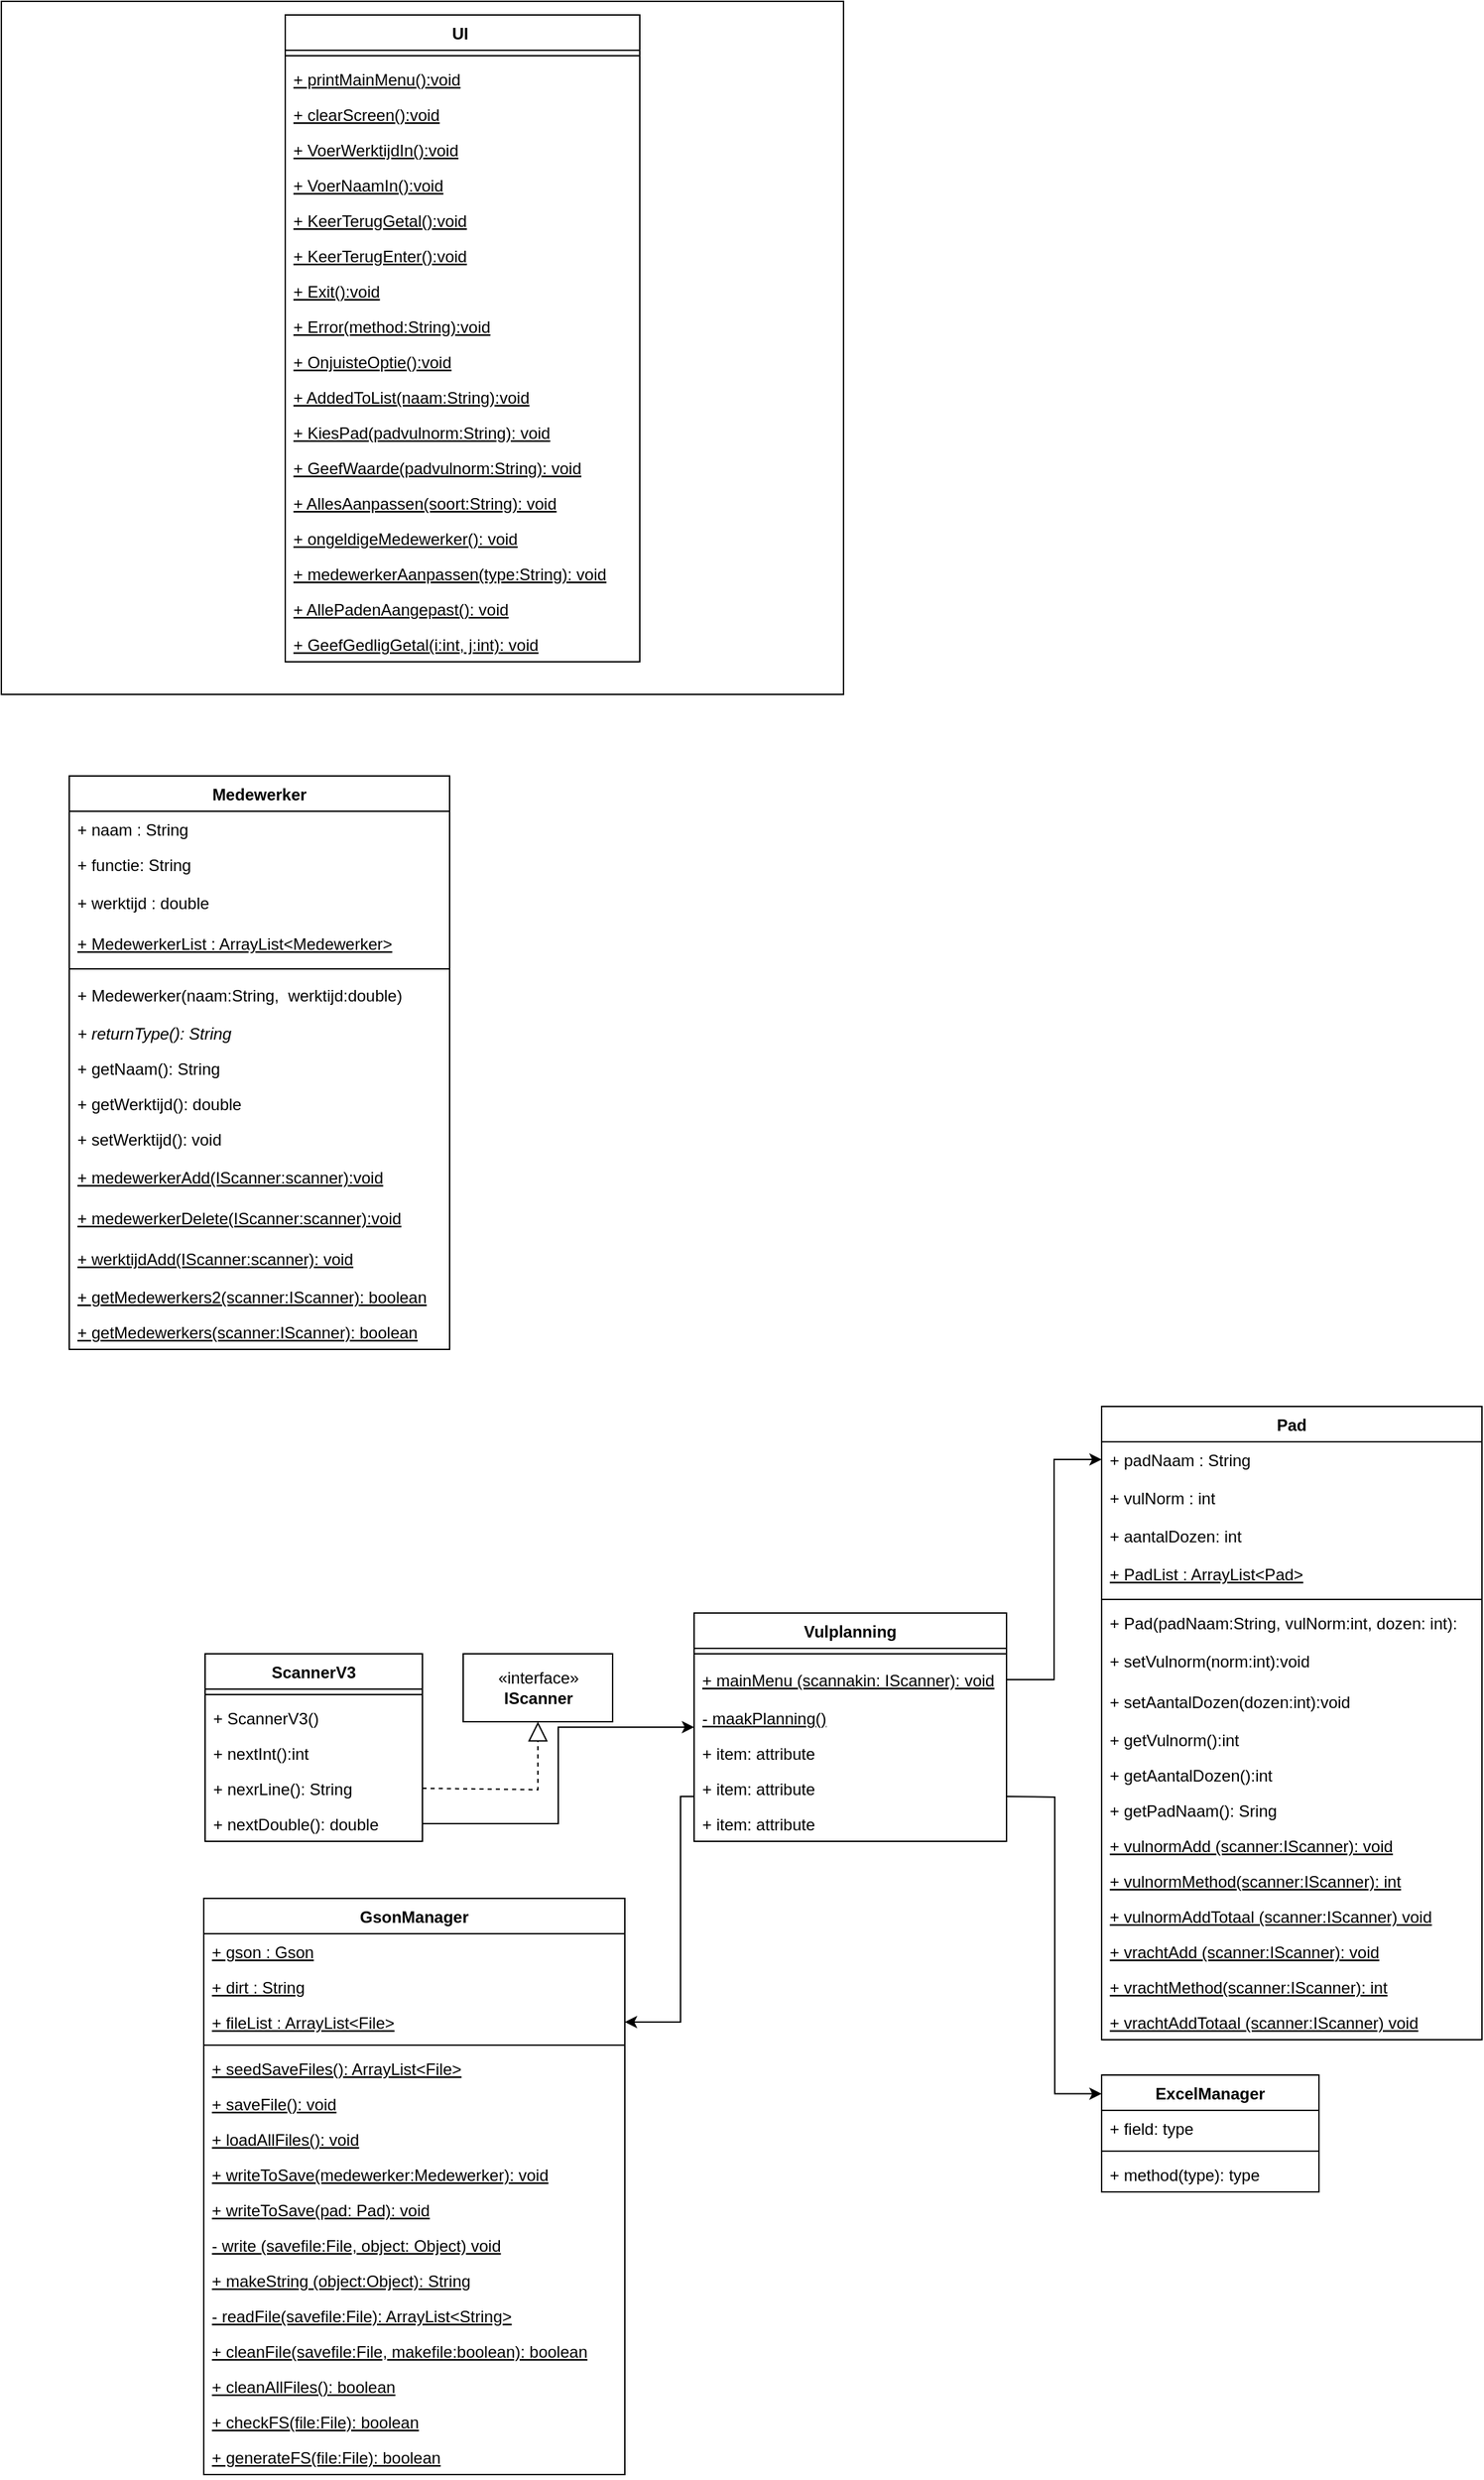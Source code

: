 <mxfile version="18.1.3" type="github">
  <diagram id="AhoOyRfpjSzVgz1KVlbD" name="Page-1">
    <mxGraphModel dx="2076" dy="2311" grid="1" gridSize="10" guides="1" tooltips="1" connect="1" arrows="1" fold="1" page="1" pageScale="1" pageWidth="827" pageHeight="1169" math="0" shadow="0">
      <root>
        <mxCell id="0" />
        <mxCell id="1" parent="0" />
        <mxCell id="__9yuRP-fzGLFlrZsTFt-1" value="" style="rounded=0;whiteSpace=wrap;html=1;" parent="1" vertex="1">
          <mxGeometry x="110" y="-570" width="620" height="510" as="geometry" />
        </mxCell>
        <mxCell id="661s9q2leMzbjNVrgtod-12" value="Medewerker" style="swimlane;fontStyle=1;align=center;verticalAlign=top;childLayout=stackLayout;horizontal=1;startSize=26;horizontalStack=0;resizeParent=1;resizeParentMax=0;resizeLast=0;collapsible=1;marginBottom=0;" parent="1" vertex="1">
          <mxGeometry x="160" width="280" height="422" as="geometry" />
        </mxCell>
        <mxCell id="661s9q2leMzbjNVrgtod-13" value="+ naam : String" style="text;strokeColor=none;fillColor=none;align=left;verticalAlign=top;spacingLeft=4;spacingRight=4;overflow=hidden;rotatable=0;points=[[0,0.5],[1,0.5]];portConstraint=eastwest;" parent="661s9q2leMzbjNVrgtod-12" vertex="1">
          <mxGeometry y="26" width="280" height="26" as="geometry" />
        </mxCell>
        <mxCell id="TLs-lXLDCJOkdMtfVotr-18" value="+ functie: String" style="text;strokeColor=none;fillColor=none;align=left;verticalAlign=top;spacingLeft=4;spacingRight=4;overflow=hidden;rotatable=0;points=[[0,0.5],[1,0.5]];portConstraint=eastwest;" vertex="1" parent="661s9q2leMzbjNVrgtod-12">
          <mxGeometry y="52" width="280" height="26" as="geometry" />
        </mxCell>
        <mxCell id="661s9q2leMzbjNVrgtod-17" value="+ werktijd : double" style="text;strokeColor=none;fillColor=none;align=left;verticalAlign=middle;spacingLeft=4;spacingRight=4;overflow=hidden;points=[[0,0.5],[1,0.5]];portConstraint=eastwest;rotatable=0;" parent="661s9q2leMzbjNVrgtod-12" vertex="1">
          <mxGeometry y="78" width="280" height="30" as="geometry" />
        </mxCell>
        <mxCell id="ZLoAa2ifPKY62TLdq6CC-11" value="+ MedewerkerList : ArrayList&lt;Medewerker&gt;" style="text;strokeColor=none;fillColor=none;align=left;verticalAlign=middle;spacingLeft=4;spacingRight=4;overflow=hidden;points=[[0,0.5],[1,0.5]];portConstraint=eastwest;rotatable=0;fontStyle=4" parent="661s9q2leMzbjNVrgtod-12" vertex="1">
          <mxGeometry y="108" width="280" height="30" as="geometry" />
        </mxCell>
        <mxCell id="661s9q2leMzbjNVrgtod-14" value="" style="line;strokeWidth=1;fillColor=none;align=left;verticalAlign=middle;spacingTop=-1;spacingLeft=3;spacingRight=3;rotatable=0;labelPosition=right;points=[];portConstraint=eastwest;" parent="661s9q2leMzbjNVrgtod-12" vertex="1">
          <mxGeometry y="138" width="280" height="8" as="geometry" />
        </mxCell>
        <mxCell id="ZLoAa2ifPKY62TLdq6CC-5" value="+ Medewerker(naam:String,  werktijd:double)" style="text;strokeColor=none;fillColor=none;align=left;verticalAlign=middle;spacingLeft=4;spacingRight=4;overflow=hidden;points=[[0,0.5],[1,0.5]];portConstraint=eastwest;rotatable=0;" parent="661s9q2leMzbjNVrgtod-12" vertex="1">
          <mxGeometry y="146" width="280" height="30" as="geometry" />
        </mxCell>
        <mxCell id="TLs-lXLDCJOkdMtfVotr-37" value="+ returnType(): String" style="text;strokeColor=none;fillColor=none;align=left;verticalAlign=top;spacingLeft=4;spacingRight=4;overflow=hidden;rotatable=0;points=[[0,0.5],[1,0.5]];portConstraint=eastwest;fontStyle=2" vertex="1" parent="661s9q2leMzbjNVrgtod-12">
          <mxGeometry y="176" width="280" height="26" as="geometry" />
        </mxCell>
        <mxCell id="5AESGajCTUoISLtjF9Mg-14" value="+ getNaam(): String" style="text;strokeColor=none;fillColor=none;align=left;verticalAlign=top;spacingLeft=4;spacingRight=4;overflow=hidden;rotatable=0;points=[[0,0.5],[1,0.5]];portConstraint=eastwest;" parent="661s9q2leMzbjNVrgtod-12" vertex="1">
          <mxGeometry y="202" width="280" height="26" as="geometry" />
        </mxCell>
        <mxCell id="__9yuRP-fzGLFlrZsTFt-19" value="+ getWerktijd(): double" style="text;strokeColor=none;fillColor=none;align=left;verticalAlign=top;spacingLeft=4;spacingRight=4;overflow=hidden;rotatable=0;points=[[0,0.5],[1,0.5]];portConstraint=eastwest;" parent="661s9q2leMzbjNVrgtod-12" vertex="1">
          <mxGeometry y="228" width="280" height="26" as="geometry" />
        </mxCell>
        <mxCell id="__9yuRP-fzGLFlrZsTFt-20" value="+ setWerktijd(): void" style="text;strokeColor=none;fillColor=none;align=left;verticalAlign=top;spacingLeft=4;spacingRight=4;overflow=hidden;rotatable=0;points=[[0,0.5],[1,0.5]];portConstraint=eastwest;" parent="661s9q2leMzbjNVrgtod-12" vertex="1">
          <mxGeometry y="254" width="280" height="26" as="geometry" />
        </mxCell>
        <mxCell id="ZLoAa2ifPKY62TLdq6CC-9" value="+ medewerkerAdd(IScanner:scanner):void" style="text;strokeColor=none;fillColor=none;align=left;verticalAlign=middle;spacingLeft=4;spacingRight=4;overflow=hidden;points=[[0,0.5],[1,0.5]];portConstraint=eastwest;rotatable=0;fontStyle=4" parent="661s9q2leMzbjNVrgtod-12" vertex="1">
          <mxGeometry y="280" width="280" height="30" as="geometry" />
        </mxCell>
        <mxCell id="ZLoAa2ifPKY62TLdq6CC-10" value="+ medewerkerDelete(IScanner:scanner):void" style="text;strokeColor=none;fillColor=none;align=left;verticalAlign=middle;spacingLeft=4;spacingRight=4;overflow=hidden;points=[[0,0.5],[1,0.5]];portConstraint=eastwest;rotatable=0;fontStyle=4" parent="661s9q2leMzbjNVrgtod-12" vertex="1">
          <mxGeometry y="310" width="280" height="30" as="geometry" />
        </mxCell>
        <mxCell id="FoXBIZG9Wy2RnL4n5wdc-11" value="+ werktijdAdd(IScanner:scanner): void" style="text;strokeColor=none;fillColor=none;align=left;verticalAlign=middle;spacingLeft=4;spacingRight=4;overflow=hidden;points=[[0,0.5],[1,0.5]];portConstraint=eastwest;rotatable=0;fontStyle=4" parent="661s9q2leMzbjNVrgtod-12" vertex="1">
          <mxGeometry y="340" width="280" height="30" as="geometry" />
        </mxCell>
        <mxCell id="__9yuRP-fzGLFlrZsTFt-21" value="+ getMedewerkers2(scanner:IScanner): boolean" style="text;strokeColor=none;fillColor=none;align=left;verticalAlign=top;spacingLeft=4;spacingRight=4;overflow=hidden;rotatable=0;points=[[0,0.5],[1,0.5]];portConstraint=eastwest;fontStyle=4" parent="661s9q2leMzbjNVrgtod-12" vertex="1">
          <mxGeometry y="370" width="280" height="26" as="geometry" />
        </mxCell>
        <mxCell id="5AESGajCTUoISLtjF9Mg-15" value="+ getMedewerkers(scanner:IScanner): boolean" style="text;strokeColor=none;fillColor=none;align=left;verticalAlign=top;spacingLeft=4;spacingRight=4;overflow=hidden;rotatable=0;points=[[0,0.5],[1,0.5]];portConstraint=eastwest;fontStyle=4" parent="661s9q2leMzbjNVrgtod-12" vertex="1">
          <mxGeometry y="396" width="280" height="26" as="geometry" />
        </mxCell>
        <mxCell id="WQanXxK9wSyTt6e2amy3-7" value="Pad" style="swimlane;fontStyle=1;align=center;verticalAlign=top;childLayout=stackLayout;horizontal=1;startSize=26;horizontalStack=0;resizeParent=1;resizeParentMax=0;resizeLast=0;collapsible=1;marginBottom=0;" parent="1" vertex="1">
          <mxGeometry x="920" y="464" width="280" height="466" as="geometry" />
        </mxCell>
        <mxCell id="WQanXxK9wSyTt6e2amy3-8" value="+ padNaam : String" style="text;strokeColor=none;fillColor=none;align=left;verticalAlign=top;spacingLeft=4;spacingRight=4;overflow=hidden;rotatable=0;points=[[0,0.5],[1,0.5]];portConstraint=eastwest;" parent="WQanXxK9wSyTt6e2amy3-7" vertex="1">
          <mxGeometry y="26" width="280" height="26" as="geometry" />
        </mxCell>
        <mxCell id="WQanXxK9wSyTt6e2amy3-13" value="+ vulNorm : int" style="text;strokeColor=none;fillColor=none;align=left;verticalAlign=middle;spacingLeft=4;spacingRight=4;overflow=hidden;points=[[0,0.5],[1,0.5]];portConstraint=eastwest;rotatable=0;" parent="WQanXxK9wSyTt6e2amy3-7" vertex="1">
          <mxGeometry y="52" width="280" height="30" as="geometry" />
        </mxCell>
        <mxCell id="5AESGajCTUoISLtjF9Mg-16" value="+ aantalDozen: int" style="text;strokeColor=none;fillColor=none;align=left;verticalAlign=top;spacingLeft=4;spacingRight=4;overflow=hidden;rotatable=0;points=[[0,0.5],[1,0.5]];portConstraint=eastwest;" parent="WQanXxK9wSyTt6e2amy3-7" vertex="1">
          <mxGeometry y="82" width="280" height="26" as="geometry" />
        </mxCell>
        <mxCell id="WQanXxK9wSyTt6e2amy3-14" value="+ PadList : ArrayList&lt;Pad&gt;" style="text;strokeColor=none;fillColor=none;align=left;verticalAlign=middle;spacingLeft=4;spacingRight=4;overflow=hidden;points=[[0,0.5],[1,0.5]];portConstraint=eastwest;rotatable=0;fontStyle=4" parent="WQanXxK9wSyTt6e2amy3-7" vertex="1">
          <mxGeometry y="108" width="280" height="30" as="geometry" />
        </mxCell>
        <mxCell id="WQanXxK9wSyTt6e2amy3-11" value="" style="line;strokeWidth=1;fillColor=none;align=left;verticalAlign=middle;spacingTop=-1;spacingLeft=3;spacingRight=3;rotatable=0;labelPosition=right;points=[];portConstraint=eastwest;" parent="WQanXxK9wSyTt6e2amy3-7" vertex="1">
          <mxGeometry y="138" width="280" height="8" as="geometry" />
        </mxCell>
        <mxCell id="WQanXxK9wSyTt6e2amy3-12" value="+ Pad(padNaam:String, vulNorm:int, dozen: int):" style="text;strokeColor=none;fillColor=none;align=left;verticalAlign=top;spacingLeft=4;spacingRight=4;overflow=hidden;rotatable=0;points=[[0,0.5],[1,0.5]];portConstraint=eastwest;" parent="WQanXxK9wSyTt6e2amy3-7" vertex="1">
          <mxGeometry y="146" width="280" height="26" as="geometry" />
        </mxCell>
        <mxCell id="FoXBIZG9Wy2RnL4n5wdc-40" value="+ setVulnorm(norm:int):void " style="text;strokeColor=none;fillColor=none;align=left;verticalAlign=middle;spacingLeft=4;spacingRight=4;overflow=hidden;points=[[0,0.5],[1,0.5]];portConstraint=eastwest;rotatable=0;" parent="WQanXxK9wSyTt6e2amy3-7" vertex="1">
          <mxGeometry y="172" width="280" height="30" as="geometry" />
        </mxCell>
        <mxCell id="FoXBIZG9Wy2RnL4n5wdc-12" value="+ setAantalDozen(dozen:int):void" style="text;strokeColor=none;fillColor=none;align=left;verticalAlign=middle;spacingLeft=4;spacingRight=4;overflow=hidden;points=[[0,0.5],[1,0.5]];portConstraint=eastwest;rotatable=0;" parent="WQanXxK9wSyTt6e2amy3-7" vertex="1">
          <mxGeometry y="202" width="280" height="30" as="geometry" />
        </mxCell>
        <mxCell id="5AESGajCTUoISLtjF9Mg-19" value="+ getVulnorm():int" style="text;strokeColor=none;fillColor=none;align=left;verticalAlign=top;spacingLeft=4;spacingRight=4;overflow=hidden;rotatable=0;points=[[0,0.5],[1,0.5]];portConstraint=eastwest;" parent="WQanXxK9wSyTt6e2amy3-7" vertex="1">
          <mxGeometry y="232" width="280" height="26" as="geometry" />
        </mxCell>
        <mxCell id="5AESGajCTUoISLtjF9Mg-20" value="+ getAantalDozen():int" style="text;strokeColor=none;fillColor=none;align=left;verticalAlign=top;spacingLeft=4;spacingRight=4;overflow=hidden;rotatable=0;points=[[0,0.5],[1,0.5]];portConstraint=eastwest;" parent="WQanXxK9wSyTt6e2amy3-7" vertex="1">
          <mxGeometry y="258" width="280" height="26" as="geometry" />
        </mxCell>
        <mxCell id="__9yuRP-fzGLFlrZsTFt-9" value="+ getPadNaam(): Sring" style="text;strokeColor=none;fillColor=none;align=left;verticalAlign=top;spacingLeft=4;spacingRight=4;overflow=hidden;rotatable=0;points=[[0,0.5],[1,0.5]];portConstraint=eastwest;" parent="WQanXxK9wSyTt6e2amy3-7" vertex="1">
          <mxGeometry y="284" width="280" height="26" as="geometry" />
        </mxCell>
        <mxCell id="__9yuRP-fzGLFlrZsTFt-10" value="+ vulnormAdd (scanner:IScanner): void" style="text;strokeColor=none;fillColor=none;align=left;verticalAlign=top;spacingLeft=4;spacingRight=4;overflow=hidden;rotatable=0;points=[[0,0.5],[1,0.5]];portConstraint=eastwest;fontStyle=4" parent="WQanXxK9wSyTt6e2amy3-7" vertex="1">
          <mxGeometry y="310" width="280" height="26" as="geometry" />
        </mxCell>
        <mxCell id="__9yuRP-fzGLFlrZsTFt-12" value="+ vulnormMethod(scanner:IScanner): int" style="text;strokeColor=none;fillColor=none;align=left;verticalAlign=top;spacingLeft=4;spacingRight=4;overflow=hidden;rotatable=0;points=[[0,0.5],[1,0.5]];portConstraint=eastwest;fontStyle=4" parent="WQanXxK9wSyTt6e2amy3-7" vertex="1">
          <mxGeometry y="336" width="280" height="26" as="geometry" />
        </mxCell>
        <mxCell id="__9yuRP-fzGLFlrZsTFt-15" value="+ vulnormAddTotaal (scanner:IScanner) void" style="text;strokeColor=none;fillColor=none;align=left;verticalAlign=top;spacingLeft=4;spacingRight=4;overflow=hidden;rotatable=0;points=[[0,0.5],[1,0.5]];portConstraint=eastwest;fontStyle=4" parent="WQanXxK9wSyTt6e2amy3-7" vertex="1">
          <mxGeometry y="362" width="280" height="26" as="geometry" />
        </mxCell>
        <mxCell id="__9yuRP-fzGLFlrZsTFt-16" value="+ vrachtAdd (scanner:IScanner): void" style="text;strokeColor=none;fillColor=none;align=left;verticalAlign=top;spacingLeft=4;spacingRight=4;overflow=hidden;rotatable=0;points=[[0,0.5],[1,0.5]];portConstraint=eastwest;fontStyle=4" parent="WQanXxK9wSyTt6e2amy3-7" vertex="1">
          <mxGeometry y="388" width="280" height="26" as="geometry" />
        </mxCell>
        <mxCell id="__9yuRP-fzGLFlrZsTFt-17" value="+ vrachtMethod(scanner:IScanner): int" style="text;strokeColor=none;fillColor=none;align=left;verticalAlign=top;spacingLeft=4;spacingRight=4;overflow=hidden;rotatable=0;points=[[0,0.5],[1,0.5]];portConstraint=eastwest;fontStyle=4" parent="WQanXxK9wSyTt6e2amy3-7" vertex="1">
          <mxGeometry y="414" width="280" height="26" as="geometry" />
        </mxCell>
        <mxCell id="__9yuRP-fzGLFlrZsTFt-18" value="+ vrachtAddTotaal (scanner:IScanner) void" style="text;strokeColor=none;fillColor=none;align=left;verticalAlign=top;spacingLeft=4;spacingRight=4;overflow=hidden;rotatable=0;points=[[0,0.5],[1,0.5]];portConstraint=eastwest;fontStyle=4" parent="WQanXxK9wSyTt6e2amy3-7" vertex="1">
          <mxGeometry y="440" width="280" height="26" as="geometry" />
        </mxCell>
        <mxCell id="ZLoAa2ifPKY62TLdq6CC-1" value="Vulplanning" style="swimlane;fontStyle=1;align=center;verticalAlign=top;childLayout=stackLayout;horizontal=1;startSize=26;horizontalStack=0;resizeParent=1;resizeParentMax=0;resizeLast=0;collapsible=1;marginBottom=0;" parent="1" vertex="1">
          <mxGeometry x="620" y="616" width="230" height="168" as="geometry">
            <mxRectangle x="610" y="50" width="80" height="26" as="alternateBounds" />
          </mxGeometry>
        </mxCell>
        <mxCell id="ZLoAa2ifPKY62TLdq6CC-3" value="" style="line;strokeWidth=1;fillColor=none;align=left;verticalAlign=middle;spacingTop=-1;spacingLeft=3;spacingRight=3;rotatable=0;labelPosition=right;points=[];portConstraint=eastwest;" parent="ZLoAa2ifPKY62TLdq6CC-1" vertex="1">
          <mxGeometry y="26" width="230" height="8" as="geometry" />
        </mxCell>
        <mxCell id="FoXBIZG9Wy2RnL4n5wdc-6" value="+ mainMenu (scannakin: IScanner): void" style="text;strokeColor=none;fillColor=none;align=left;verticalAlign=middle;spacingLeft=4;spacingRight=4;overflow=hidden;points=[[0,0.5],[1,0.5]];portConstraint=eastwest;rotatable=0;fontStyle=4" parent="ZLoAa2ifPKY62TLdq6CC-1" vertex="1">
          <mxGeometry y="34" width="230" height="30" as="geometry" />
        </mxCell>
        <mxCell id="ZLoAa2ifPKY62TLdq6CC-4" value="- maakPlanning()&#xa;" style="text;strokeColor=none;fillColor=none;align=left;verticalAlign=top;spacingLeft=4;spacingRight=4;overflow=hidden;rotatable=0;points=[[0,0.5],[1,0.5]];portConstraint=eastwest;fontStyle=4" parent="ZLoAa2ifPKY62TLdq6CC-1" vertex="1">
          <mxGeometry y="64" width="230" height="26" as="geometry" />
        </mxCell>
        <mxCell id="89FNO7jOxktKiPvnrG0S-1" value="+ item: attribute" style="text;strokeColor=none;fillColor=none;align=left;verticalAlign=top;spacingLeft=4;spacingRight=4;overflow=hidden;rotatable=0;points=[[0,0.5],[1,0.5]];portConstraint=eastwest;" parent="ZLoAa2ifPKY62TLdq6CC-1" vertex="1">
          <mxGeometry y="90" width="230" height="26" as="geometry" />
        </mxCell>
        <mxCell id="89FNO7jOxktKiPvnrG0S-2" value="+ item: attribute" style="text;strokeColor=none;fillColor=none;align=left;verticalAlign=top;spacingLeft=4;spacingRight=4;overflow=hidden;rotatable=0;points=[[0,0.5],[1,0.5]];portConstraint=eastwest;" parent="ZLoAa2ifPKY62TLdq6CC-1" vertex="1">
          <mxGeometry y="116" width="230" height="26" as="geometry" />
        </mxCell>
        <mxCell id="89FNO7jOxktKiPvnrG0S-3" value="+ item: attribute" style="text;strokeColor=none;fillColor=none;align=left;verticalAlign=top;spacingLeft=4;spacingRight=4;overflow=hidden;rotatable=0;points=[[0,0.5],[1,0.5]];portConstraint=eastwest;" parent="ZLoAa2ifPKY62TLdq6CC-1" vertex="1">
          <mxGeometry y="142" width="230" height="26" as="geometry" />
        </mxCell>
        <mxCell id="5AESGajCTUoISLtjF9Mg-9" value="«interface»&lt;br&gt;&lt;b&gt;IScanner&lt;/b&gt;" style="html=1;" parent="1" vertex="1">
          <mxGeometry x="450" y="646" width="110" height="50" as="geometry" />
        </mxCell>
        <mxCell id="5AESGajCTUoISLtjF9Mg-10" value="ScannerV3" style="swimlane;fontStyle=1;align=center;verticalAlign=top;childLayout=stackLayout;horizontal=1;startSize=26;horizontalStack=0;resizeParent=1;resizeParentMax=0;resizeLast=0;collapsible=1;marginBottom=0;" parent="1" vertex="1">
          <mxGeometry x="260" y="646" width="160" height="138" as="geometry" />
        </mxCell>
        <mxCell id="5AESGajCTUoISLtjF9Mg-12" value="" style="line;strokeWidth=1;fillColor=none;align=left;verticalAlign=middle;spacingTop=-1;spacingLeft=3;spacingRight=3;rotatable=0;labelPosition=right;points=[];portConstraint=eastwest;" parent="5AESGajCTUoISLtjF9Mg-10" vertex="1">
          <mxGeometry y="26" width="160" height="8" as="geometry" />
        </mxCell>
        <mxCell id="5AESGajCTUoISLtjF9Mg-13" value="+ ScannerV3()" style="text;strokeColor=none;fillColor=none;align=left;verticalAlign=top;spacingLeft=4;spacingRight=4;overflow=hidden;rotatable=0;points=[[0,0.5],[1,0.5]];portConstraint=eastwest;" parent="5AESGajCTUoISLtjF9Mg-10" vertex="1">
          <mxGeometry y="34" width="160" height="26" as="geometry" />
        </mxCell>
        <mxCell id="5AESGajCTUoISLtjF9Mg-23" value="+ nextInt():int" style="text;strokeColor=none;fillColor=none;align=left;verticalAlign=top;spacingLeft=4;spacingRight=4;overflow=hidden;rotatable=0;points=[[0,0.5],[1,0.5]];portConstraint=eastwest;" parent="5AESGajCTUoISLtjF9Mg-10" vertex="1">
          <mxGeometry y="60" width="160" height="26" as="geometry" />
        </mxCell>
        <mxCell id="5AESGajCTUoISLtjF9Mg-24" value="+ nexrLine(): String" style="text;strokeColor=none;fillColor=none;align=left;verticalAlign=top;spacingLeft=4;spacingRight=4;overflow=hidden;rotatable=0;points=[[0,0.5],[1,0.5]];portConstraint=eastwest;" parent="5AESGajCTUoISLtjF9Mg-10" vertex="1">
          <mxGeometry y="86" width="160" height="26" as="geometry" />
        </mxCell>
        <mxCell id="5AESGajCTUoISLtjF9Mg-26" value="+ nextDouble(): double" style="text;strokeColor=none;fillColor=none;align=left;verticalAlign=top;spacingLeft=4;spacingRight=4;overflow=hidden;rotatable=0;points=[[0,0.5],[1,0.5]];portConstraint=eastwest;" parent="5AESGajCTUoISLtjF9Mg-10" vertex="1">
          <mxGeometry y="112" width="160" height="26" as="geometry" />
        </mxCell>
        <mxCell id="5AESGajCTUoISLtjF9Mg-25" value="" style="endArrow=block;dashed=1;endFill=0;endSize=12;html=1;rounded=0;entryX=0.5;entryY=1;entryDx=0;entryDy=0;exitX=1;exitY=0.5;exitDx=0;exitDy=0;" parent="1" source="5AESGajCTUoISLtjF9Mg-24" target="5AESGajCTUoISLtjF9Mg-9" edge="1">
          <mxGeometry width="160" relative="1" as="geometry">
            <mxPoint x="320" y="846" as="sourcePoint" />
            <mxPoint x="480" y="846" as="targetPoint" />
            <Array as="points">
              <mxPoint x="505" y="746" />
            </Array>
          </mxGeometry>
        </mxCell>
        <mxCell id="5AESGajCTUoISLtjF9Mg-27" value="UI " style="swimlane;fontStyle=1;align=center;verticalAlign=top;childLayout=stackLayout;horizontal=1;startSize=26;horizontalStack=0;resizeParent=1;resizeParentMax=0;resizeLast=0;collapsible=1;marginBottom=0;" parent="1" vertex="1">
          <mxGeometry x="319" y="-560" width="261" height="476" as="geometry" />
        </mxCell>
        <mxCell id="5AESGajCTUoISLtjF9Mg-29" value="" style="line;strokeWidth=1;fillColor=none;align=left;verticalAlign=middle;spacingTop=-1;spacingLeft=3;spacingRight=3;rotatable=0;labelPosition=right;points=[];portConstraint=eastwest;" parent="5AESGajCTUoISLtjF9Mg-27" vertex="1">
          <mxGeometry y="26" width="261" height="8" as="geometry" />
        </mxCell>
        <mxCell id="5AESGajCTUoISLtjF9Mg-31" value="+ printMainMenu():void" style="text;strokeColor=none;fillColor=none;align=left;verticalAlign=top;spacingLeft=4;spacingRight=4;overflow=hidden;rotatable=0;points=[[0,0.5],[1,0.5]];portConstraint=eastwest;fontStyle=4" parent="5AESGajCTUoISLtjF9Mg-27" vertex="1">
          <mxGeometry y="34" width="261" height="26" as="geometry" />
        </mxCell>
        <mxCell id="5AESGajCTUoISLtjF9Mg-32" value="+ clearScreen():void" style="text;strokeColor=none;fillColor=none;align=left;verticalAlign=top;spacingLeft=4;spacingRight=4;overflow=hidden;rotatable=0;points=[[0,0.5],[1,0.5]];portConstraint=eastwest;fontStyle=4" parent="5AESGajCTUoISLtjF9Mg-27" vertex="1">
          <mxGeometry y="60" width="261" height="26" as="geometry" />
        </mxCell>
        <mxCell id="5AESGajCTUoISLtjF9Mg-33" value="+ VoerWerktijdIn():void" style="text;strokeColor=none;fillColor=none;align=left;verticalAlign=top;spacingLeft=4;spacingRight=4;overflow=hidden;rotatable=0;points=[[0,0.5],[1,0.5]];portConstraint=eastwest;fontStyle=4" parent="5AESGajCTUoISLtjF9Mg-27" vertex="1">
          <mxGeometry y="86" width="261" height="26" as="geometry" />
        </mxCell>
        <mxCell id="5AESGajCTUoISLtjF9Mg-34" value="+ VoerNaamIn():void" style="text;strokeColor=none;fillColor=none;align=left;verticalAlign=top;spacingLeft=4;spacingRight=4;overflow=hidden;rotatable=0;points=[[0,0.5],[1,0.5]];portConstraint=eastwest;fontStyle=4" parent="5AESGajCTUoISLtjF9Mg-27" vertex="1">
          <mxGeometry y="112" width="261" height="26" as="geometry" />
        </mxCell>
        <mxCell id="5AESGajCTUoISLtjF9Mg-35" value="+ KeerTerugGetal():void" style="text;strokeColor=none;fillColor=none;align=left;verticalAlign=top;spacingLeft=4;spacingRight=4;overflow=hidden;rotatable=0;points=[[0,0.5],[1,0.5]];portConstraint=eastwest;fontStyle=4" parent="5AESGajCTUoISLtjF9Mg-27" vertex="1">
          <mxGeometry y="138" width="261" height="26" as="geometry" />
        </mxCell>
        <mxCell id="5AESGajCTUoISLtjF9Mg-36" value="+ KeerTerugEnter():void" style="text;strokeColor=none;fillColor=none;align=left;verticalAlign=top;spacingLeft=4;spacingRight=4;overflow=hidden;rotatable=0;points=[[0,0.5],[1,0.5]];portConstraint=eastwest;fontStyle=4" parent="5AESGajCTUoISLtjF9Mg-27" vertex="1">
          <mxGeometry y="164" width="261" height="26" as="geometry" />
        </mxCell>
        <mxCell id="5AESGajCTUoISLtjF9Mg-37" value="+ Exit():void" style="text;strokeColor=none;fillColor=none;align=left;verticalAlign=top;spacingLeft=4;spacingRight=4;overflow=hidden;rotatable=0;points=[[0,0.5],[1,0.5]];portConstraint=eastwest;fontStyle=4" parent="5AESGajCTUoISLtjF9Mg-27" vertex="1">
          <mxGeometry y="190" width="261" height="26" as="geometry" />
        </mxCell>
        <mxCell id="5AESGajCTUoISLtjF9Mg-38" value="+ Error(method:String):void" style="text;strokeColor=none;fillColor=none;align=left;verticalAlign=top;spacingLeft=4;spacingRight=4;overflow=hidden;rotatable=0;points=[[0,0.5],[1,0.5]];portConstraint=eastwest;fontStyle=4" parent="5AESGajCTUoISLtjF9Mg-27" vertex="1">
          <mxGeometry y="216" width="261" height="26" as="geometry" />
        </mxCell>
        <mxCell id="5AESGajCTUoISLtjF9Mg-39" value="+ OnjuisteOptie():void" style="text;strokeColor=none;fillColor=none;align=left;verticalAlign=top;spacingLeft=4;spacingRight=4;overflow=hidden;rotatable=0;points=[[0,0.5],[1,0.5]];portConstraint=eastwest;fontStyle=4" parent="5AESGajCTUoISLtjF9Mg-27" vertex="1">
          <mxGeometry y="242" width="261" height="26" as="geometry" />
        </mxCell>
        <mxCell id="5AESGajCTUoISLtjF9Mg-43" value="+ AddedToList(naam:String):void" style="text;strokeColor=none;fillColor=none;align=left;verticalAlign=top;spacingLeft=4;spacingRight=4;overflow=hidden;rotatable=0;points=[[0,0.5],[1,0.5]];portConstraint=eastwest;fontStyle=4" parent="5AESGajCTUoISLtjF9Mg-27" vertex="1">
          <mxGeometry y="268" width="261" height="26" as="geometry" />
        </mxCell>
        <mxCell id="__9yuRP-fzGLFlrZsTFt-23" value="+ KiesPad(padvulnorm:String): void" style="text;strokeColor=none;fillColor=none;align=left;verticalAlign=top;spacingLeft=4;spacingRight=4;overflow=hidden;rotatable=0;points=[[0,0.5],[1,0.5]];portConstraint=eastwest;fontStyle=4" parent="5AESGajCTUoISLtjF9Mg-27" vertex="1">
          <mxGeometry y="294" width="261" height="26" as="geometry" />
        </mxCell>
        <mxCell id="__9yuRP-fzGLFlrZsTFt-25" value="+ GeefWaarde(padvulnorm:String): void" style="text;strokeColor=none;fillColor=none;align=left;verticalAlign=top;spacingLeft=4;spacingRight=4;overflow=hidden;rotatable=0;points=[[0,0.5],[1,0.5]];portConstraint=eastwest;fontStyle=4" parent="5AESGajCTUoISLtjF9Mg-27" vertex="1">
          <mxGeometry y="320" width="261" height="26" as="geometry" />
        </mxCell>
        <mxCell id="__9yuRP-fzGLFlrZsTFt-27" value="+ AllesAanpassen(soort:String): void" style="text;strokeColor=none;fillColor=none;align=left;verticalAlign=top;spacingLeft=4;spacingRight=4;overflow=hidden;rotatable=0;points=[[0,0.5],[1,0.5]];portConstraint=eastwest;fontStyle=4" parent="5AESGajCTUoISLtjF9Mg-27" vertex="1">
          <mxGeometry y="346" width="261" height="26" as="geometry" />
        </mxCell>
        <mxCell id="__9yuRP-fzGLFlrZsTFt-28" value="+ ongeldigeMedewerker(): void" style="text;strokeColor=none;fillColor=none;align=left;verticalAlign=top;spacingLeft=4;spacingRight=4;overflow=hidden;rotatable=0;points=[[0,0.5],[1,0.5]];portConstraint=eastwest;fontStyle=4" parent="5AESGajCTUoISLtjF9Mg-27" vertex="1">
          <mxGeometry y="372" width="261" height="26" as="geometry" />
        </mxCell>
        <mxCell id="__9yuRP-fzGLFlrZsTFt-29" value="+ medewerkerAanpassen(type:String): void" style="text;strokeColor=none;fillColor=none;align=left;verticalAlign=top;spacingLeft=4;spacingRight=4;overflow=hidden;rotatable=0;points=[[0,0.5],[1,0.5]];portConstraint=eastwest;fontStyle=4" parent="5AESGajCTUoISLtjF9Mg-27" vertex="1">
          <mxGeometry y="398" width="261" height="26" as="geometry" />
        </mxCell>
        <mxCell id="__9yuRP-fzGLFlrZsTFt-30" value="+ AllePadenAangepast(): void" style="text;strokeColor=none;fillColor=none;align=left;verticalAlign=top;spacingLeft=4;spacingRight=4;overflow=hidden;rotatable=0;points=[[0,0.5],[1,0.5]];portConstraint=eastwest;fontStyle=4" parent="5AESGajCTUoISLtjF9Mg-27" vertex="1">
          <mxGeometry y="424" width="261" height="26" as="geometry" />
        </mxCell>
        <mxCell id="__9yuRP-fzGLFlrZsTFt-24" value="+ GeefGedligGetal(i:int, j:int): void" style="text;strokeColor=none;fillColor=none;align=left;verticalAlign=top;spacingLeft=4;spacingRight=4;overflow=hidden;rotatable=0;points=[[0,0.5],[1,0.5]];portConstraint=eastwest;fontStyle=4" parent="5AESGajCTUoISLtjF9Mg-27" vertex="1">
          <mxGeometry y="450" width="261" height="26" as="geometry" />
        </mxCell>
        <mxCell id="__9yuRP-fzGLFlrZsTFt-3" style="edgeStyle=orthogonalEdgeStyle;rounded=0;orthogonalLoop=1;jettySize=auto;html=1;exitX=1;exitY=0.5;exitDx=0;exitDy=0;entryX=0;entryY=0.5;entryDx=0;entryDy=0;" parent="1" source="5AESGajCTUoISLtjF9Mg-26" target="ZLoAa2ifPKY62TLdq6CC-1" edge="1">
          <mxGeometry relative="1" as="geometry" />
        </mxCell>
        <mxCell id="__9yuRP-fzGLFlrZsTFt-5" style="edgeStyle=orthogonalEdgeStyle;rounded=0;orthogonalLoop=1;jettySize=auto;html=1;exitX=1;exitY=0.5;exitDx=0;exitDy=0;entryX=0;entryY=0.5;entryDx=0;entryDy=0;" parent="1" source="FoXBIZG9Wy2RnL4n5wdc-6" target="WQanXxK9wSyTt6e2amy3-8" edge="1">
          <mxGeometry relative="1" as="geometry" />
        </mxCell>
        <mxCell id="__9yuRP-fzGLFlrZsTFt-32" value="GsonManager" style="swimlane;fontStyle=1;align=center;verticalAlign=top;childLayout=stackLayout;horizontal=1;startSize=26;horizontalStack=0;resizeParent=1;resizeParentMax=0;resizeLast=0;collapsible=1;marginBottom=0;" parent="1" vertex="1">
          <mxGeometry x="259" y="826" width="310" height="424" as="geometry" />
        </mxCell>
        <mxCell id="__9yuRP-fzGLFlrZsTFt-33" value="+ gson : Gson" style="text;strokeColor=none;fillColor=none;align=left;verticalAlign=top;spacingLeft=4;spacingRight=4;overflow=hidden;rotatable=0;points=[[0,0.5],[1,0.5]];portConstraint=eastwest;fontStyle=4" parent="__9yuRP-fzGLFlrZsTFt-32" vertex="1">
          <mxGeometry y="26" width="310" height="26" as="geometry" />
        </mxCell>
        <mxCell id="__9yuRP-fzGLFlrZsTFt-36" value="+ dirt : String" style="text;strokeColor=none;fillColor=none;align=left;verticalAlign=top;spacingLeft=4;spacingRight=4;overflow=hidden;rotatable=0;points=[[0,0.5],[1,0.5]];portConstraint=eastwest;fontStyle=4" parent="__9yuRP-fzGLFlrZsTFt-32" vertex="1">
          <mxGeometry y="52" width="310" height="26" as="geometry" />
        </mxCell>
        <mxCell id="__9yuRP-fzGLFlrZsTFt-38" value="+ fileList : ArrayList&lt;File&gt;" style="text;strokeColor=none;fillColor=none;align=left;verticalAlign=top;spacingLeft=4;spacingRight=4;overflow=hidden;rotatable=0;points=[[0,0.5],[1,0.5]];portConstraint=eastwest;fontStyle=4" parent="__9yuRP-fzGLFlrZsTFt-32" vertex="1">
          <mxGeometry y="78" width="310" height="26" as="geometry" />
        </mxCell>
        <mxCell id="__9yuRP-fzGLFlrZsTFt-34" value="" style="line;strokeWidth=1;fillColor=none;align=left;verticalAlign=middle;spacingTop=-1;spacingLeft=3;spacingRight=3;rotatable=0;labelPosition=right;points=[];portConstraint=eastwest;" parent="__9yuRP-fzGLFlrZsTFt-32" vertex="1">
          <mxGeometry y="104" width="310" height="8" as="geometry" />
        </mxCell>
        <mxCell id="__9yuRP-fzGLFlrZsTFt-35" value="+ seedSaveFiles(): ArrayList&lt;File&gt;" style="text;strokeColor=none;fillColor=none;align=left;verticalAlign=top;spacingLeft=4;spacingRight=4;overflow=hidden;rotatable=0;points=[[0,0.5],[1,0.5]];portConstraint=eastwest;fontStyle=4" parent="__9yuRP-fzGLFlrZsTFt-32" vertex="1">
          <mxGeometry y="112" width="310" height="26" as="geometry" />
        </mxCell>
        <mxCell id="__9yuRP-fzGLFlrZsTFt-39" value="+ saveFile(): void" style="text;strokeColor=none;fillColor=none;align=left;verticalAlign=top;spacingLeft=4;spacingRight=4;overflow=hidden;rotatable=0;points=[[0,0.5],[1,0.5]];portConstraint=eastwest;fontStyle=4" parent="__9yuRP-fzGLFlrZsTFt-32" vertex="1">
          <mxGeometry y="138" width="310" height="26" as="geometry" />
        </mxCell>
        <mxCell id="__9yuRP-fzGLFlrZsTFt-40" value="+ loadAllFiles(): void" style="text;strokeColor=none;fillColor=none;align=left;verticalAlign=top;spacingLeft=4;spacingRight=4;overflow=hidden;rotatable=0;points=[[0,0.5],[1,0.5]];portConstraint=eastwest;fontStyle=4" parent="__9yuRP-fzGLFlrZsTFt-32" vertex="1">
          <mxGeometry y="164" width="310" height="26" as="geometry" />
        </mxCell>
        <mxCell id="__9yuRP-fzGLFlrZsTFt-41" value="+ writeToSave(medewerker:Medewerker): void" style="text;strokeColor=none;fillColor=none;align=left;verticalAlign=top;spacingLeft=4;spacingRight=4;overflow=hidden;rotatable=0;points=[[0,0.5],[1,0.5]];portConstraint=eastwest;fontStyle=4" parent="__9yuRP-fzGLFlrZsTFt-32" vertex="1">
          <mxGeometry y="190" width="310" height="26" as="geometry" />
        </mxCell>
        <mxCell id="__9yuRP-fzGLFlrZsTFt-51" value="+ writeToSave(pad: Pad): void" style="text;strokeColor=none;fillColor=none;align=left;verticalAlign=top;spacingLeft=4;spacingRight=4;overflow=hidden;rotatable=0;points=[[0,0.5],[1,0.5]];portConstraint=eastwest;fontStyle=4" parent="__9yuRP-fzGLFlrZsTFt-32" vertex="1">
          <mxGeometry y="216" width="310" height="26" as="geometry" />
        </mxCell>
        <mxCell id="__9yuRP-fzGLFlrZsTFt-53" value="- write (savefile:File, object: Object) void" style="text;strokeColor=none;fillColor=none;align=left;verticalAlign=top;spacingLeft=4;spacingRight=4;overflow=hidden;rotatable=0;points=[[0,0.5],[1,0.5]];portConstraint=eastwest;fontStyle=4" parent="__9yuRP-fzGLFlrZsTFt-32" vertex="1">
          <mxGeometry y="242" width="310" height="26" as="geometry" />
        </mxCell>
        <mxCell id="__9yuRP-fzGLFlrZsTFt-54" value="+ makeString (object:Object): String" style="text;strokeColor=none;fillColor=none;align=left;verticalAlign=top;spacingLeft=4;spacingRight=4;overflow=hidden;rotatable=0;points=[[0,0.5],[1,0.5]];portConstraint=eastwest;fontStyle=4" parent="__9yuRP-fzGLFlrZsTFt-32" vertex="1">
          <mxGeometry y="268" width="310" height="26" as="geometry" />
        </mxCell>
        <mxCell id="__9yuRP-fzGLFlrZsTFt-55" value="- readFile(savefile:File): ArrayList&lt;String&gt;" style="text;strokeColor=none;fillColor=none;align=left;verticalAlign=top;spacingLeft=4;spacingRight=4;overflow=hidden;rotatable=0;points=[[0,0.5],[1,0.5]];portConstraint=eastwest;fontStyle=4" parent="__9yuRP-fzGLFlrZsTFt-32" vertex="1">
          <mxGeometry y="294" width="310" height="26" as="geometry" />
        </mxCell>
        <mxCell id="__9yuRP-fzGLFlrZsTFt-56" value="+ cleanFile(savefile:File, makefile:boolean): boolean" style="text;strokeColor=none;fillColor=none;align=left;verticalAlign=top;spacingLeft=4;spacingRight=4;overflow=hidden;rotatable=0;points=[[0,0.5],[1,0.5]];portConstraint=eastwest;fontStyle=4" parent="__9yuRP-fzGLFlrZsTFt-32" vertex="1">
          <mxGeometry y="320" width="310" height="26" as="geometry" />
        </mxCell>
        <mxCell id="__9yuRP-fzGLFlrZsTFt-57" value="+ cleanAllFiles(): boolean" style="text;strokeColor=none;fillColor=none;align=left;verticalAlign=top;spacingLeft=4;spacingRight=4;overflow=hidden;rotatable=0;points=[[0,0.5],[1,0.5]];portConstraint=eastwest;fontStyle=4" parent="__9yuRP-fzGLFlrZsTFt-32" vertex="1">
          <mxGeometry y="346" width="310" height="26" as="geometry" />
        </mxCell>
        <mxCell id="__9yuRP-fzGLFlrZsTFt-58" value="+ checkFS(file:File): boolean" style="text;strokeColor=none;fillColor=none;align=left;verticalAlign=top;spacingLeft=4;spacingRight=4;overflow=hidden;rotatable=0;points=[[0,0.5],[1,0.5]];portConstraint=eastwest;fontStyle=4" parent="__9yuRP-fzGLFlrZsTFt-32" vertex="1">
          <mxGeometry y="372" width="310" height="26" as="geometry" />
        </mxCell>
        <mxCell id="__9yuRP-fzGLFlrZsTFt-59" value="+ generateFS(file:File): boolean" style="text;strokeColor=none;fillColor=none;align=left;verticalAlign=top;spacingLeft=4;spacingRight=4;overflow=hidden;rotatable=0;points=[[0,0.5],[1,0.5]];portConstraint=eastwest;fontStyle=4" parent="__9yuRP-fzGLFlrZsTFt-32" vertex="1">
          <mxGeometry y="398" width="310" height="26" as="geometry" />
        </mxCell>
        <mxCell id="__9yuRP-fzGLFlrZsTFt-60" style="edgeStyle=orthogonalEdgeStyle;rounded=0;orthogonalLoop=1;jettySize=auto;html=1;exitX=0;exitY=0.5;exitDx=0;exitDy=0;entryX=1;entryY=0.5;entryDx=0;entryDy=0;" parent="1" target="__9yuRP-fzGLFlrZsTFt-38" edge="1">
          <mxGeometry relative="1" as="geometry">
            <mxPoint x="620" y="751" as="sourcePoint" />
            <Array as="points">
              <mxPoint x="610" y="751" />
              <mxPoint x="610" y="917" />
            </Array>
          </mxGeometry>
        </mxCell>
        <mxCell id="__9yuRP-fzGLFlrZsTFt-61" value="ExcelManager" style="swimlane;fontStyle=1;align=center;verticalAlign=top;childLayout=stackLayout;horizontal=1;startSize=26;horizontalStack=0;resizeParent=1;resizeParentMax=0;resizeLast=0;collapsible=1;marginBottom=0;" parent="1" vertex="1">
          <mxGeometry x="920" y="956" width="160" height="86" as="geometry" />
        </mxCell>
        <mxCell id="__9yuRP-fzGLFlrZsTFt-62" value="+ field: type" style="text;strokeColor=none;fillColor=none;align=left;verticalAlign=top;spacingLeft=4;spacingRight=4;overflow=hidden;rotatable=0;points=[[0,0.5],[1,0.5]];portConstraint=eastwest;" parent="__9yuRP-fzGLFlrZsTFt-61" vertex="1">
          <mxGeometry y="26" width="160" height="26" as="geometry" />
        </mxCell>
        <mxCell id="__9yuRP-fzGLFlrZsTFt-63" value="" style="line;strokeWidth=1;fillColor=none;align=left;verticalAlign=middle;spacingTop=-1;spacingLeft=3;spacingRight=3;rotatable=0;labelPosition=right;points=[];portConstraint=eastwest;" parent="__9yuRP-fzGLFlrZsTFt-61" vertex="1">
          <mxGeometry y="52" width="160" height="8" as="geometry" />
        </mxCell>
        <mxCell id="__9yuRP-fzGLFlrZsTFt-64" value="+ method(type): type" style="text;strokeColor=none;fillColor=none;align=left;verticalAlign=top;spacingLeft=4;spacingRight=4;overflow=hidden;rotatable=0;points=[[0,0.5],[1,0.5]];portConstraint=eastwest;" parent="__9yuRP-fzGLFlrZsTFt-61" vertex="1">
          <mxGeometry y="60" width="160" height="26" as="geometry" />
        </mxCell>
        <mxCell id="__9yuRP-fzGLFlrZsTFt-65" style="edgeStyle=orthogonalEdgeStyle;rounded=0;orthogonalLoop=1;jettySize=auto;html=1;exitX=1;exitY=0.5;exitDx=0;exitDy=0;entryX=0;entryY=0.16;entryDx=0;entryDy=0;entryPerimeter=0;" parent="1" target="__9yuRP-fzGLFlrZsTFt-61" edge="1">
          <mxGeometry relative="1" as="geometry">
            <mxPoint x="850" y="751" as="sourcePoint" />
          </mxGeometry>
        </mxCell>
      </root>
    </mxGraphModel>
  </diagram>
</mxfile>
